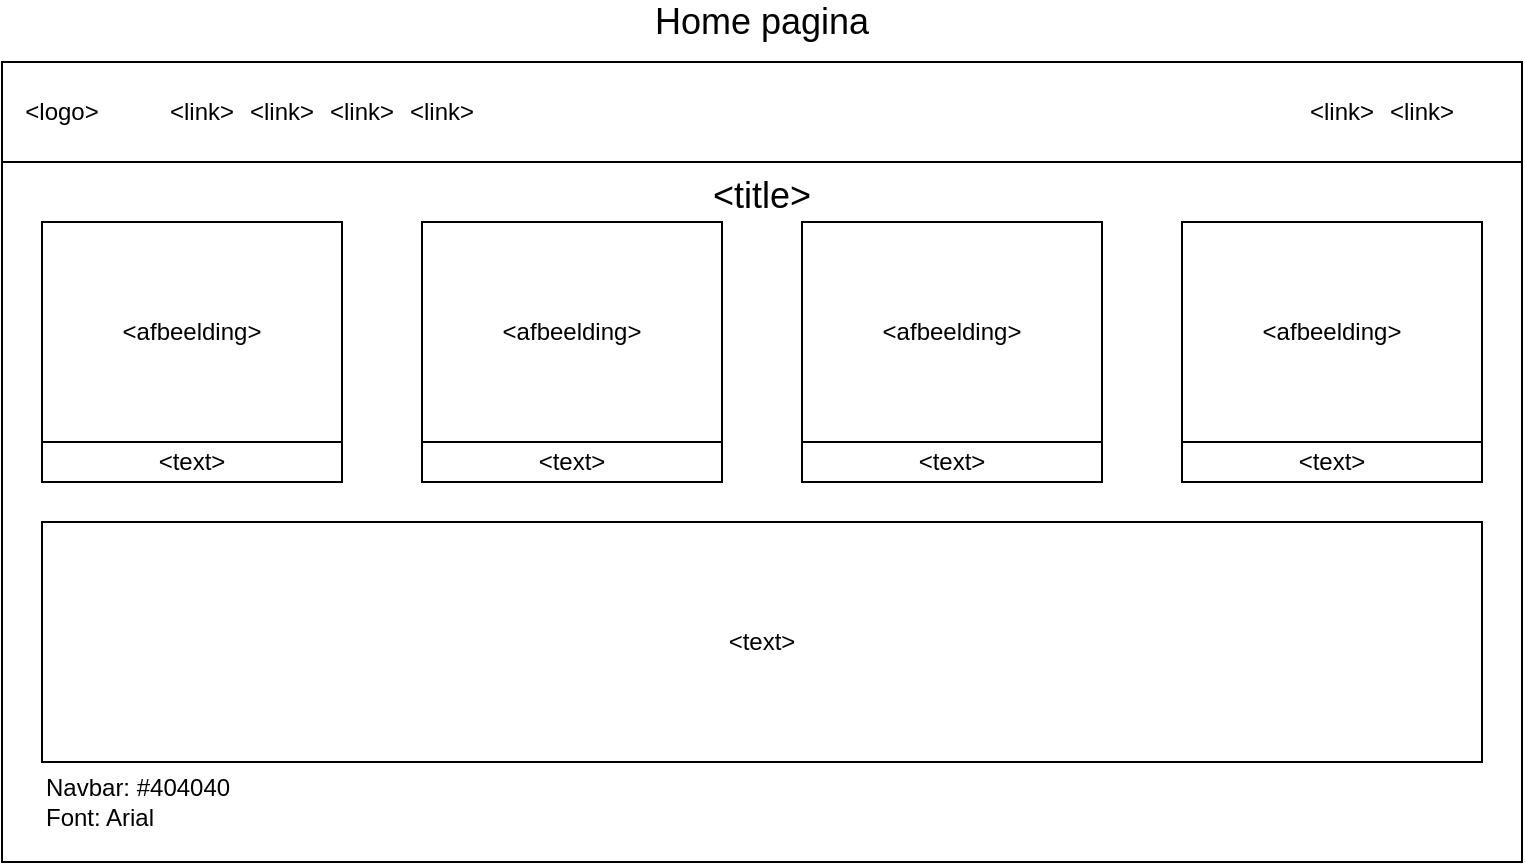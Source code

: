 <mxfile version="14.2.9" type="github">
  <diagram id="ICP7XfCdU4k0QFbaAApS" name="Page-1">
    <mxGraphModel dx="998" dy="559" grid="1" gridSize="10" guides="1" tooltips="1" connect="1" arrows="1" fold="1" page="1" pageScale="1" pageWidth="827" pageHeight="1169" background="#FFFFFF" math="0" shadow="0">
      <root>
        <mxCell id="0" />
        <mxCell id="1" parent="0" />
        <mxCell id="QSonKLjE5DIXxnVEfX5k-2" value="" style="rounded=0;whiteSpace=wrap;html=1;" parent="1" vertex="1">
          <mxGeometry x="40" y="40" width="760" height="400" as="geometry" />
        </mxCell>
        <mxCell id="QSonKLjE5DIXxnVEfX5k-4" value="" style="rounded=0;whiteSpace=wrap;html=1;" parent="1" vertex="1">
          <mxGeometry x="40" y="40" width="760" height="50" as="geometry" />
        </mxCell>
        <mxCell id="QSonKLjE5DIXxnVEfX5k-6" value="&amp;lt;afbeelding&amp;gt;" style="rounded=0;whiteSpace=wrap;html=1;" parent="1" vertex="1">
          <mxGeometry x="250" y="120" width="150" height="110" as="geometry" />
        </mxCell>
        <mxCell id="QSonKLjE5DIXxnVEfX5k-7" value="&amp;lt;afbeelding&amp;gt;" style="rounded=0;whiteSpace=wrap;html=1;" parent="1" vertex="1">
          <mxGeometry x="440" y="120" width="150" height="110" as="geometry" />
        </mxCell>
        <mxCell id="QSonKLjE5DIXxnVEfX5k-8" value="&amp;lt;afbeelding&amp;gt;" style="rounded=0;whiteSpace=wrap;html=1;" parent="1" vertex="1">
          <mxGeometry x="630" y="120" width="150" height="110" as="geometry" />
        </mxCell>
        <mxCell id="QSonKLjE5DIXxnVEfX5k-9" value="&amp;lt;text&amp;gt;" style="rounded=0;whiteSpace=wrap;html=1;" parent="1" vertex="1">
          <mxGeometry x="60" y="230" width="150" height="20" as="geometry" />
        </mxCell>
        <mxCell id="QSonKLjE5DIXxnVEfX5k-10" value="&amp;lt;text&amp;gt;" style="rounded=0;whiteSpace=wrap;html=1;" parent="1" vertex="1">
          <mxGeometry x="250" y="230" width="150" height="20" as="geometry" />
        </mxCell>
        <mxCell id="QSonKLjE5DIXxnVEfX5k-11" value="&amp;lt;text&amp;gt;" style="rounded=0;whiteSpace=wrap;html=1;" parent="1" vertex="1">
          <mxGeometry x="440" y="230" width="150" height="20" as="geometry" />
        </mxCell>
        <mxCell id="QSonKLjE5DIXxnVEfX5k-12" value="&amp;lt;text&amp;gt;" style="rounded=0;whiteSpace=wrap;html=1;" parent="1" vertex="1">
          <mxGeometry x="630" y="230" width="150" height="20" as="geometry" />
        </mxCell>
        <mxCell id="QSonKLjE5DIXxnVEfX5k-13" value="&amp;lt;text&amp;gt;" style="rounded=0;whiteSpace=wrap;html=1;" parent="1" vertex="1">
          <mxGeometry x="60" y="270" width="720" height="120" as="geometry" />
        </mxCell>
        <mxCell id="cJjZH-XKdifrrdwPbRbD-1" value="&amp;lt;afbeelding&amp;gt;" style="rounded=0;whiteSpace=wrap;html=1;" parent="1" vertex="1">
          <mxGeometry x="60" y="120" width="150" height="110" as="geometry" />
        </mxCell>
        <mxCell id="f4QJuCPTMVfqGpAJvOSt-1" value="&amp;lt;logo&amp;gt;" style="text;html=1;strokeColor=none;fillColor=none;align=center;verticalAlign=middle;whiteSpace=wrap;rounded=0;" parent="1" vertex="1">
          <mxGeometry x="50" y="55" width="40" height="20" as="geometry" />
        </mxCell>
        <mxCell id="f4QJuCPTMVfqGpAJvOSt-2" value="&amp;lt;link&amp;gt;" style="text;html=1;strokeColor=none;fillColor=none;align=center;verticalAlign=middle;whiteSpace=wrap;rounded=0;" parent="1" vertex="1">
          <mxGeometry x="120" y="55" width="40" height="20" as="geometry" />
        </mxCell>
        <mxCell id="f4QJuCPTMVfqGpAJvOSt-21" value="&lt;font style=&quot;font-size: 18px&quot;&gt;Home pagina&lt;/font&gt;" style="text;html=1;strokeColor=none;fillColor=none;align=center;verticalAlign=middle;whiteSpace=wrap;rounded=0;" parent="1" vertex="1">
          <mxGeometry x="315" y="10" width="210" height="20" as="geometry" />
        </mxCell>
        <mxCell id="f4QJuCPTMVfqGpAJvOSt-22" value="&lt;div&gt;&lt;span&gt;Navbar: #404040&lt;/span&gt;&lt;/div&gt;Font: Arial" style="text;html=1;strokeColor=none;fillColor=none;align=left;verticalAlign=middle;whiteSpace=wrap;rounded=0;" parent="1" vertex="1">
          <mxGeometry x="60" y="400" width="110" height="20" as="geometry" />
        </mxCell>
        <mxCell id="IaX_yvu7LaWwqj8WJBtz-1" value="&amp;lt;link&amp;gt;" style="text;html=1;strokeColor=none;fillColor=none;align=center;verticalAlign=middle;whiteSpace=wrap;rounded=0;" parent="1" vertex="1">
          <mxGeometry x="160" y="55" width="40" height="20" as="geometry" />
        </mxCell>
        <mxCell id="IaX_yvu7LaWwqj8WJBtz-2" value="&amp;lt;link&amp;gt;" style="text;html=1;strokeColor=none;fillColor=none;align=center;verticalAlign=middle;whiteSpace=wrap;rounded=0;" parent="1" vertex="1">
          <mxGeometry x="200" y="55" width="40" height="20" as="geometry" />
        </mxCell>
        <mxCell id="IaX_yvu7LaWwqj8WJBtz-3" value="&amp;lt;link&amp;gt;" style="text;html=1;strokeColor=none;fillColor=none;align=center;verticalAlign=middle;whiteSpace=wrap;rounded=0;" parent="1" vertex="1">
          <mxGeometry x="240" y="55" width="40" height="20" as="geometry" />
        </mxCell>
        <mxCell id="o6htf-XuyYg0vIoJGCG3-1" value="&amp;lt;link&amp;gt;" style="text;html=1;strokeColor=none;fillColor=none;align=center;verticalAlign=middle;whiteSpace=wrap;rounded=0;" parent="1" vertex="1">
          <mxGeometry x="690" y="55" width="40" height="20" as="geometry" />
        </mxCell>
        <mxCell id="o6htf-XuyYg0vIoJGCG3-2" value="&amp;lt;link&amp;gt;" style="text;html=1;strokeColor=none;fillColor=none;align=center;verticalAlign=middle;whiteSpace=wrap;rounded=0;" parent="1" vertex="1">
          <mxGeometry x="730" y="55" width="40" height="20" as="geometry" />
        </mxCell>
        <mxCell id="o6htf-XuyYg0vIoJGCG3-21" value="&lt;font style=&quot;font-size: 18px&quot;&gt;&amp;lt;title&amp;gt;&lt;/font&gt;" style="text;html=1;strokeColor=none;fillColor=none;align=center;verticalAlign=middle;whiteSpace=wrap;rounded=0;" parent="1" vertex="1">
          <mxGeometry x="400" y="97" width="40" height="20" as="geometry" />
        </mxCell>
      </root>
    </mxGraphModel>
  </diagram>
</mxfile>
